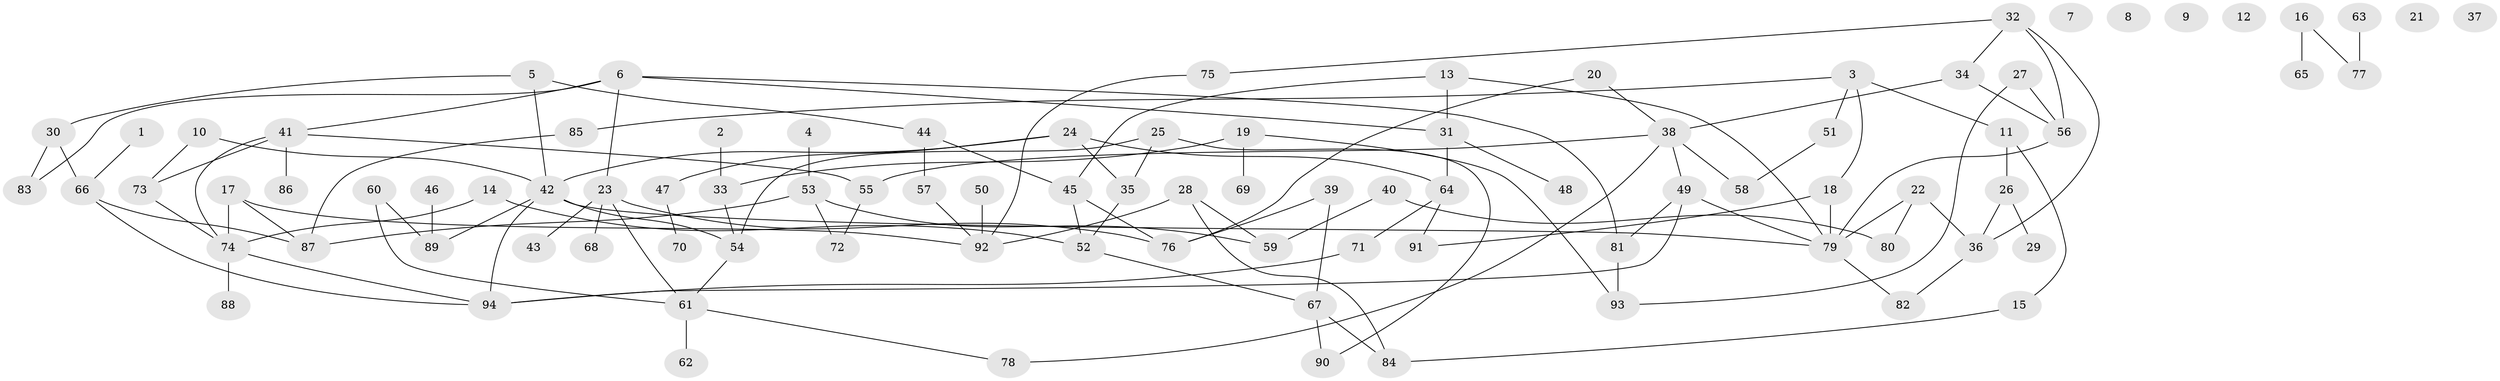 // Generated by graph-tools (version 1.1) at 2025/49/03/09/25 03:49:09]
// undirected, 94 vertices, 125 edges
graph export_dot {
graph [start="1"]
  node [color=gray90,style=filled];
  1;
  2;
  3;
  4;
  5;
  6;
  7;
  8;
  9;
  10;
  11;
  12;
  13;
  14;
  15;
  16;
  17;
  18;
  19;
  20;
  21;
  22;
  23;
  24;
  25;
  26;
  27;
  28;
  29;
  30;
  31;
  32;
  33;
  34;
  35;
  36;
  37;
  38;
  39;
  40;
  41;
  42;
  43;
  44;
  45;
  46;
  47;
  48;
  49;
  50;
  51;
  52;
  53;
  54;
  55;
  56;
  57;
  58;
  59;
  60;
  61;
  62;
  63;
  64;
  65;
  66;
  67;
  68;
  69;
  70;
  71;
  72;
  73;
  74;
  75;
  76;
  77;
  78;
  79;
  80;
  81;
  82;
  83;
  84;
  85;
  86;
  87;
  88;
  89;
  90;
  91;
  92;
  93;
  94;
  1 -- 66;
  2 -- 33;
  3 -- 11;
  3 -- 18;
  3 -- 51;
  3 -- 85;
  4 -- 53;
  5 -- 30;
  5 -- 42;
  5 -- 44;
  6 -- 23;
  6 -- 31;
  6 -- 41;
  6 -- 81;
  6 -- 83;
  10 -- 42;
  10 -- 73;
  11 -- 15;
  11 -- 26;
  13 -- 31;
  13 -- 45;
  13 -- 79;
  14 -- 52;
  14 -- 74;
  15 -- 84;
  16 -- 65;
  16 -- 77;
  17 -- 74;
  17 -- 87;
  17 -- 92;
  18 -- 79;
  18 -- 91;
  19 -- 33;
  19 -- 69;
  19 -- 93;
  20 -- 38;
  20 -- 76;
  22 -- 36;
  22 -- 79;
  22 -- 80;
  23 -- 43;
  23 -- 61;
  23 -- 68;
  23 -- 76;
  24 -- 35;
  24 -- 42;
  24 -- 47;
  24 -- 64;
  25 -- 35;
  25 -- 54;
  25 -- 90;
  26 -- 29;
  26 -- 36;
  27 -- 56;
  27 -- 93;
  28 -- 59;
  28 -- 84;
  28 -- 92;
  30 -- 66;
  30 -- 83;
  31 -- 48;
  31 -- 64;
  32 -- 34;
  32 -- 36;
  32 -- 56;
  32 -- 75;
  33 -- 54;
  34 -- 38;
  34 -- 56;
  35 -- 52;
  36 -- 82;
  38 -- 49;
  38 -- 55;
  38 -- 58;
  38 -- 78;
  39 -- 67;
  39 -- 76;
  40 -- 59;
  40 -- 80;
  41 -- 55;
  41 -- 73;
  41 -- 74;
  41 -- 86;
  42 -- 54;
  42 -- 79;
  42 -- 89;
  42 -- 94;
  44 -- 45;
  44 -- 57;
  45 -- 52;
  45 -- 76;
  46 -- 89;
  47 -- 70;
  49 -- 79;
  49 -- 81;
  49 -- 94;
  50 -- 92;
  51 -- 58;
  52 -- 67;
  53 -- 59;
  53 -- 72;
  53 -- 87;
  54 -- 61;
  55 -- 72;
  56 -- 79;
  57 -- 92;
  60 -- 61;
  60 -- 89;
  61 -- 62;
  61 -- 78;
  63 -- 77;
  64 -- 71;
  64 -- 91;
  66 -- 87;
  66 -- 94;
  67 -- 84;
  67 -- 90;
  71 -- 94;
  73 -- 74;
  74 -- 88;
  74 -- 94;
  75 -- 92;
  79 -- 82;
  81 -- 93;
  85 -- 87;
}
